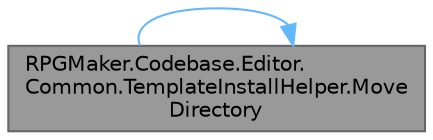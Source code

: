 digraph "RPGMaker.Codebase.Editor.Common.TemplateInstallHelper.MoveDirectory"
{
 // LATEX_PDF_SIZE
  bgcolor="transparent";
  edge [fontname=Helvetica,fontsize=10,labelfontname=Helvetica,labelfontsize=10];
  node [fontname=Helvetica,fontsize=10,shape=box,height=0.2,width=0.4];
  rankdir="LR";
  Node1 [id="Node000001",label="RPGMaker.Codebase.Editor.\lCommon.TemplateInstallHelper.Move\lDirectory",height=0.2,width=0.4,color="gray40", fillcolor="grey60", style="filled", fontcolor="black",tooltip="😁 ディレクトリー移動"];
  Node1 -> Node1 [id="edge1_Node000001_Node000001",color="steelblue1",style="solid",tooltip=" "];
}
